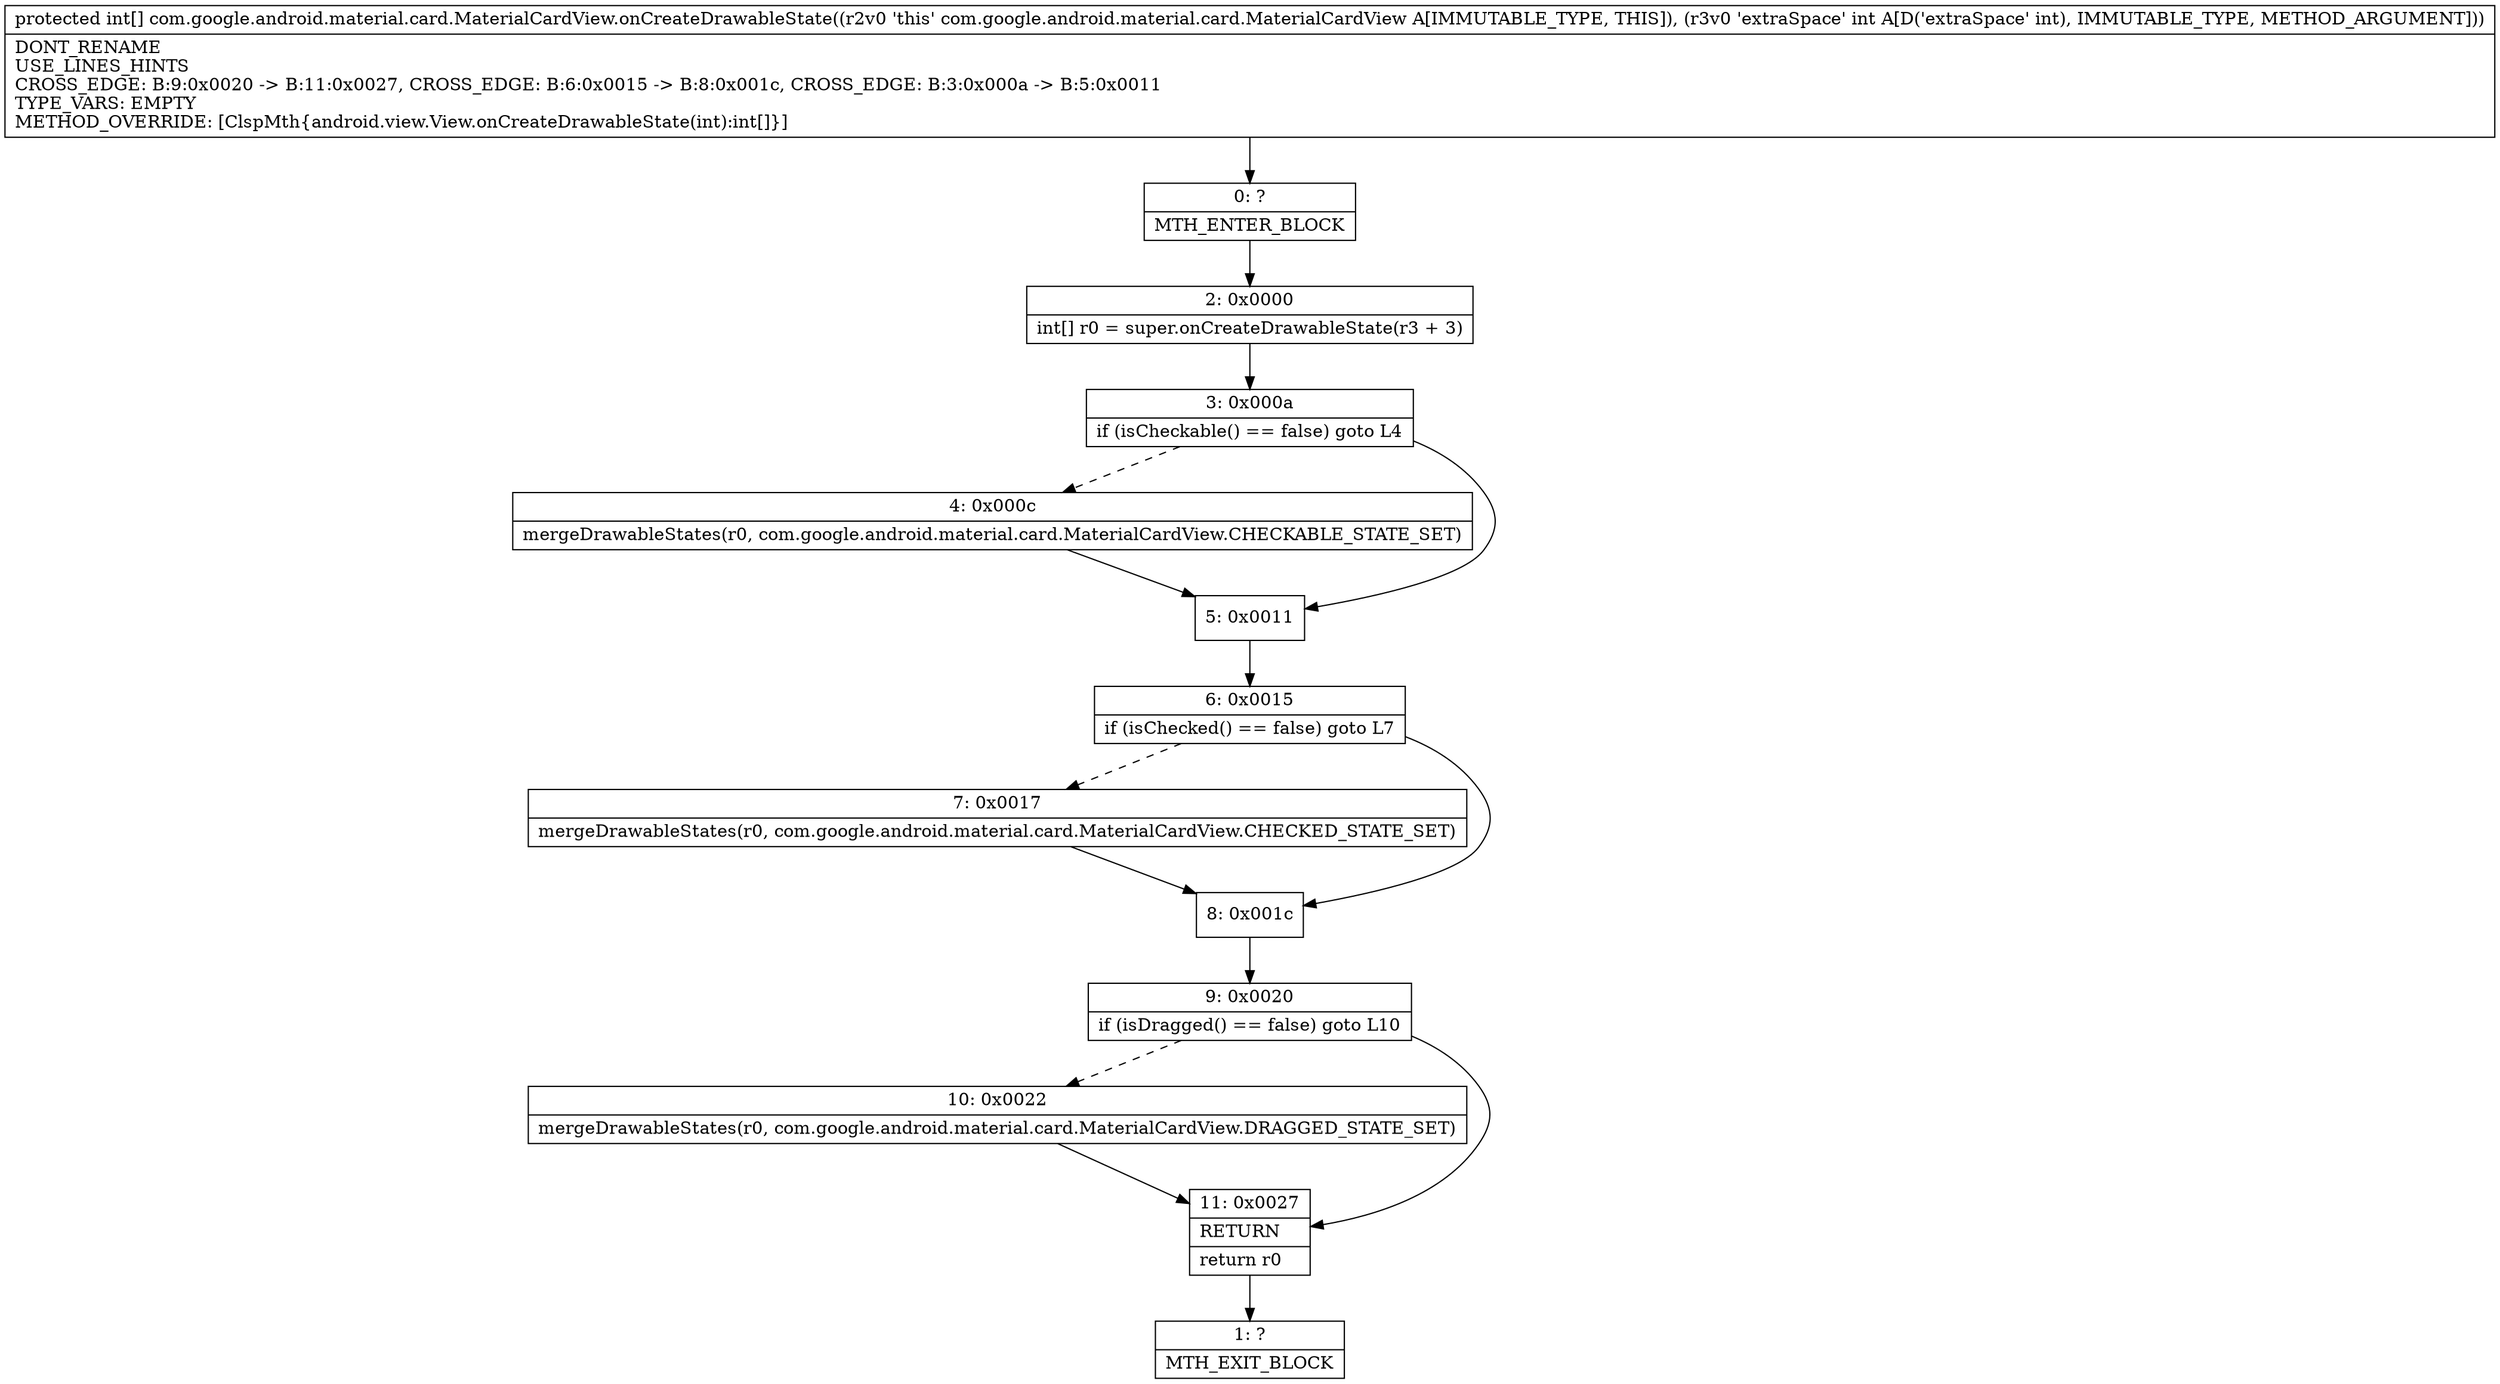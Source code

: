 digraph "CFG forcom.google.android.material.card.MaterialCardView.onCreateDrawableState(I)[I" {
Node_0 [shape=record,label="{0\:\ ?|MTH_ENTER_BLOCK\l}"];
Node_2 [shape=record,label="{2\:\ 0x0000|int[] r0 = super.onCreateDrawableState(r3 + 3)\l}"];
Node_3 [shape=record,label="{3\:\ 0x000a|if (isCheckable() == false) goto L4\l}"];
Node_4 [shape=record,label="{4\:\ 0x000c|mergeDrawableStates(r0, com.google.android.material.card.MaterialCardView.CHECKABLE_STATE_SET)\l}"];
Node_5 [shape=record,label="{5\:\ 0x0011}"];
Node_6 [shape=record,label="{6\:\ 0x0015|if (isChecked() == false) goto L7\l}"];
Node_7 [shape=record,label="{7\:\ 0x0017|mergeDrawableStates(r0, com.google.android.material.card.MaterialCardView.CHECKED_STATE_SET)\l}"];
Node_8 [shape=record,label="{8\:\ 0x001c}"];
Node_9 [shape=record,label="{9\:\ 0x0020|if (isDragged() == false) goto L10\l}"];
Node_10 [shape=record,label="{10\:\ 0x0022|mergeDrawableStates(r0, com.google.android.material.card.MaterialCardView.DRAGGED_STATE_SET)\l}"];
Node_11 [shape=record,label="{11\:\ 0x0027|RETURN\l|return r0\l}"];
Node_1 [shape=record,label="{1\:\ ?|MTH_EXIT_BLOCK\l}"];
MethodNode[shape=record,label="{protected int[] com.google.android.material.card.MaterialCardView.onCreateDrawableState((r2v0 'this' com.google.android.material.card.MaterialCardView A[IMMUTABLE_TYPE, THIS]), (r3v0 'extraSpace' int A[D('extraSpace' int), IMMUTABLE_TYPE, METHOD_ARGUMENT]))  | DONT_RENAME\lUSE_LINES_HINTS\lCROSS_EDGE: B:9:0x0020 \-\> B:11:0x0027, CROSS_EDGE: B:6:0x0015 \-\> B:8:0x001c, CROSS_EDGE: B:3:0x000a \-\> B:5:0x0011\lTYPE_VARS: EMPTY\lMETHOD_OVERRIDE: [ClspMth\{android.view.View.onCreateDrawableState(int):int[]\}]\l}"];
MethodNode -> Node_0;Node_0 -> Node_2;
Node_2 -> Node_3;
Node_3 -> Node_4[style=dashed];
Node_3 -> Node_5;
Node_4 -> Node_5;
Node_5 -> Node_6;
Node_6 -> Node_7[style=dashed];
Node_6 -> Node_8;
Node_7 -> Node_8;
Node_8 -> Node_9;
Node_9 -> Node_10[style=dashed];
Node_9 -> Node_11;
Node_10 -> Node_11;
Node_11 -> Node_1;
}

